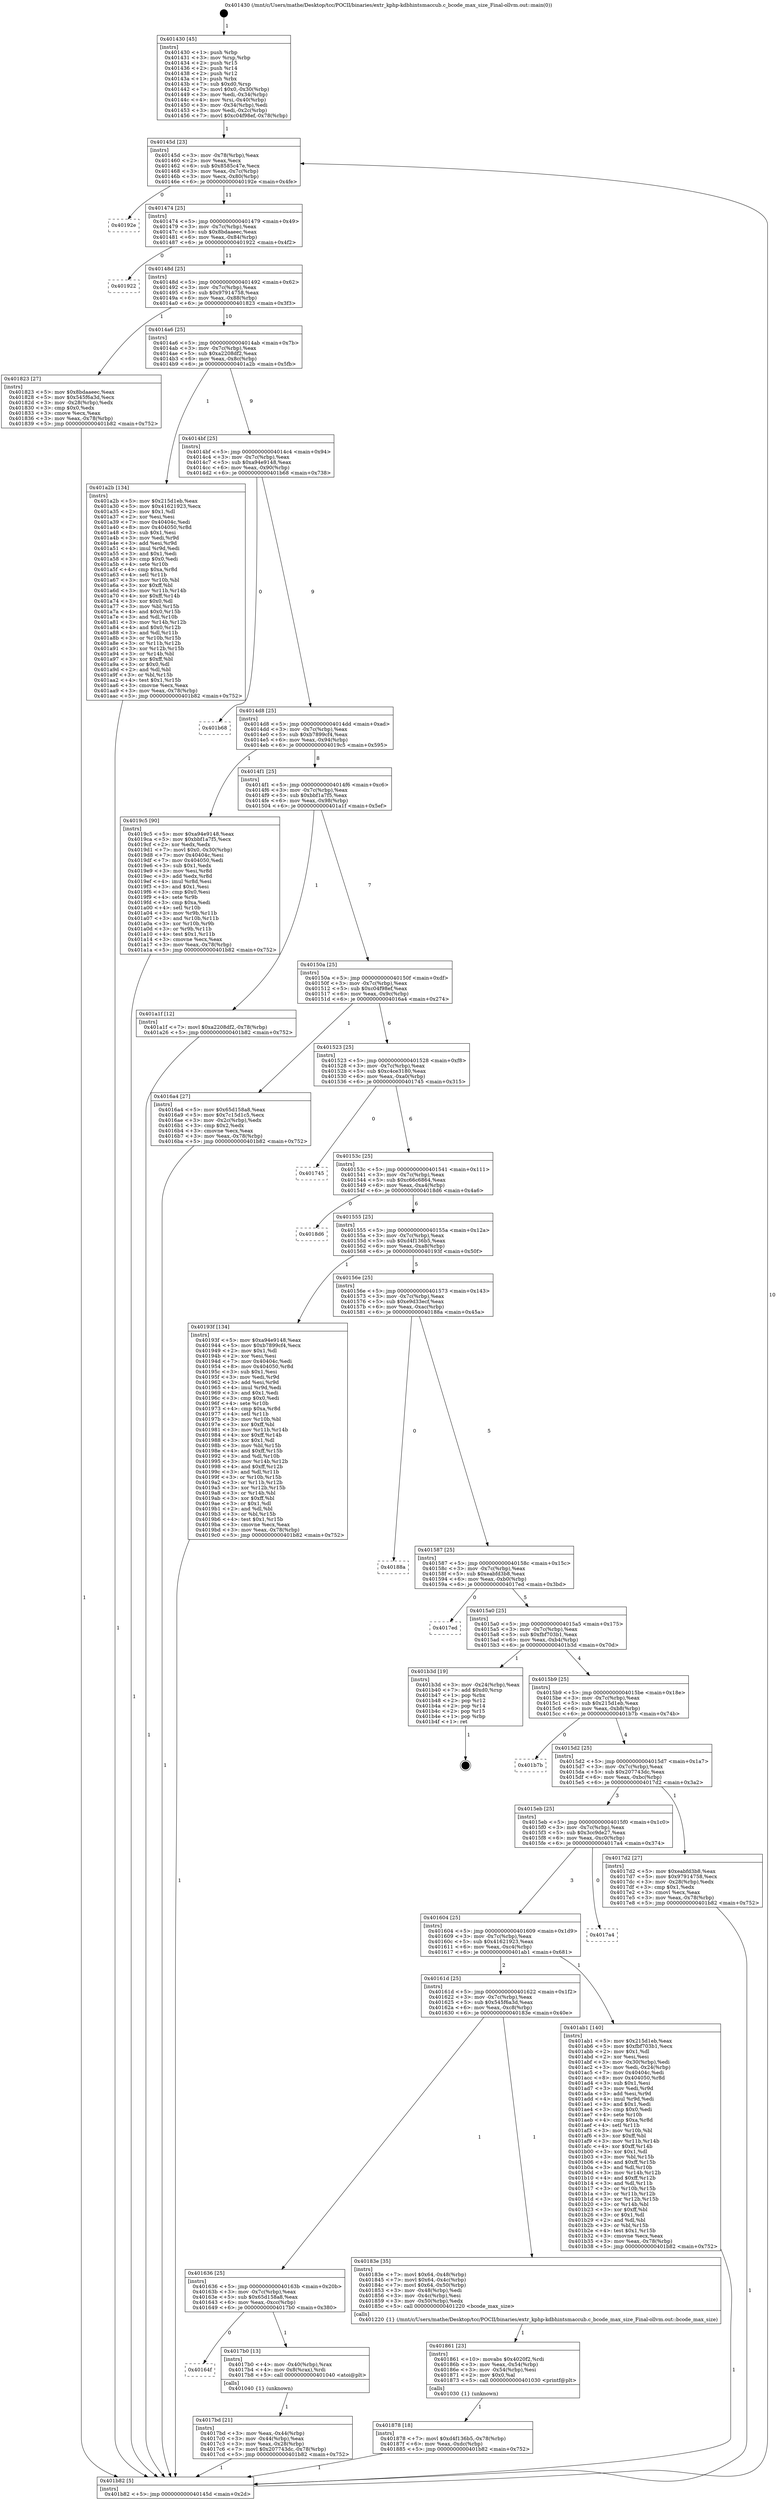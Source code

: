 digraph "0x401430" {
  label = "0x401430 (/mnt/c/Users/mathe/Desktop/tcc/POCII/binaries/extr_kphp-kdbhintsmaccub.c_bcode_max_size_Final-ollvm.out::main(0))"
  labelloc = "t"
  node[shape=record]

  Entry [label="",width=0.3,height=0.3,shape=circle,fillcolor=black,style=filled]
  "0x40145d" [label="{
     0x40145d [23]\l
     | [instrs]\l
     &nbsp;&nbsp;0x40145d \<+3\>: mov -0x78(%rbp),%eax\l
     &nbsp;&nbsp;0x401460 \<+2\>: mov %eax,%ecx\l
     &nbsp;&nbsp;0x401462 \<+6\>: sub $0x8585c47e,%ecx\l
     &nbsp;&nbsp;0x401468 \<+3\>: mov %eax,-0x7c(%rbp)\l
     &nbsp;&nbsp;0x40146b \<+3\>: mov %ecx,-0x80(%rbp)\l
     &nbsp;&nbsp;0x40146e \<+6\>: je 000000000040192e \<main+0x4fe\>\l
  }"]
  "0x40192e" [label="{
     0x40192e\l
  }", style=dashed]
  "0x401474" [label="{
     0x401474 [25]\l
     | [instrs]\l
     &nbsp;&nbsp;0x401474 \<+5\>: jmp 0000000000401479 \<main+0x49\>\l
     &nbsp;&nbsp;0x401479 \<+3\>: mov -0x7c(%rbp),%eax\l
     &nbsp;&nbsp;0x40147c \<+5\>: sub $0x8bdaaeec,%eax\l
     &nbsp;&nbsp;0x401481 \<+6\>: mov %eax,-0x84(%rbp)\l
     &nbsp;&nbsp;0x401487 \<+6\>: je 0000000000401922 \<main+0x4f2\>\l
  }"]
  Exit [label="",width=0.3,height=0.3,shape=circle,fillcolor=black,style=filled,peripheries=2]
  "0x401922" [label="{
     0x401922\l
  }", style=dashed]
  "0x40148d" [label="{
     0x40148d [25]\l
     | [instrs]\l
     &nbsp;&nbsp;0x40148d \<+5\>: jmp 0000000000401492 \<main+0x62\>\l
     &nbsp;&nbsp;0x401492 \<+3\>: mov -0x7c(%rbp),%eax\l
     &nbsp;&nbsp;0x401495 \<+5\>: sub $0x97914758,%eax\l
     &nbsp;&nbsp;0x40149a \<+6\>: mov %eax,-0x88(%rbp)\l
     &nbsp;&nbsp;0x4014a0 \<+6\>: je 0000000000401823 \<main+0x3f3\>\l
  }"]
  "0x401878" [label="{
     0x401878 [18]\l
     | [instrs]\l
     &nbsp;&nbsp;0x401878 \<+7\>: movl $0xd4f136b5,-0x78(%rbp)\l
     &nbsp;&nbsp;0x40187f \<+6\>: mov %eax,-0xdc(%rbp)\l
     &nbsp;&nbsp;0x401885 \<+5\>: jmp 0000000000401b82 \<main+0x752\>\l
  }"]
  "0x401823" [label="{
     0x401823 [27]\l
     | [instrs]\l
     &nbsp;&nbsp;0x401823 \<+5\>: mov $0x8bdaaeec,%eax\l
     &nbsp;&nbsp;0x401828 \<+5\>: mov $0x545f6a3d,%ecx\l
     &nbsp;&nbsp;0x40182d \<+3\>: mov -0x28(%rbp),%edx\l
     &nbsp;&nbsp;0x401830 \<+3\>: cmp $0x0,%edx\l
     &nbsp;&nbsp;0x401833 \<+3\>: cmove %ecx,%eax\l
     &nbsp;&nbsp;0x401836 \<+3\>: mov %eax,-0x78(%rbp)\l
     &nbsp;&nbsp;0x401839 \<+5\>: jmp 0000000000401b82 \<main+0x752\>\l
  }"]
  "0x4014a6" [label="{
     0x4014a6 [25]\l
     | [instrs]\l
     &nbsp;&nbsp;0x4014a6 \<+5\>: jmp 00000000004014ab \<main+0x7b\>\l
     &nbsp;&nbsp;0x4014ab \<+3\>: mov -0x7c(%rbp),%eax\l
     &nbsp;&nbsp;0x4014ae \<+5\>: sub $0xa2208df2,%eax\l
     &nbsp;&nbsp;0x4014b3 \<+6\>: mov %eax,-0x8c(%rbp)\l
     &nbsp;&nbsp;0x4014b9 \<+6\>: je 0000000000401a2b \<main+0x5fb\>\l
  }"]
  "0x401861" [label="{
     0x401861 [23]\l
     | [instrs]\l
     &nbsp;&nbsp;0x401861 \<+10\>: movabs $0x4020f2,%rdi\l
     &nbsp;&nbsp;0x40186b \<+3\>: mov %eax,-0x54(%rbp)\l
     &nbsp;&nbsp;0x40186e \<+3\>: mov -0x54(%rbp),%esi\l
     &nbsp;&nbsp;0x401871 \<+2\>: mov $0x0,%al\l
     &nbsp;&nbsp;0x401873 \<+5\>: call 0000000000401030 \<printf@plt\>\l
     | [calls]\l
     &nbsp;&nbsp;0x401030 \{1\} (unknown)\l
  }"]
  "0x401a2b" [label="{
     0x401a2b [134]\l
     | [instrs]\l
     &nbsp;&nbsp;0x401a2b \<+5\>: mov $0x215d1eb,%eax\l
     &nbsp;&nbsp;0x401a30 \<+5\>: mov $0x41621923,%ecx\l
     &nbsp;&nbsp;0x401a35 \<+2\>: mov $0x1,%dl\l
     &nbsp;&nbsp;0x401a37 \<+2\>: xor %esi,%esi\l
     &nbsp;&nbsp;0x401a39 \<+7\>: mov 0x40404c,%edi\l
     &nbsp;&nbsp;0x401a40 \<+8\>: mov 0x404050,%r8d\l
     &nbsp;&nbsp;0x401a48 \<+3\>: sub $0x1,%esi\l
     &nbsp;&nbsp;0x401a4b \<+3\>: mov %edi,%r9d\l
     &nbsp;&nbsp;0x401a4e \<+3\>: add %esi,%r9d\l
     &nbsp;&nbsp;0x401a51 \<+4\>: imul %r9d,%edi\l
     &nbsp;&nbsp;0x401a55 \<+3\>: and $0x1,%edi\l
     &nbsp;&nbsp;0x401a58 \<+3\>: cmp $0x0,%edi\l
     &nbsp;&nbsp;0x401a5b \<+4\>: sete %r10b\l
     &nbsp;&nbsp;0x401a5f \<+4\>: cmp $0xa,%r8d\l
     &nbsp;&nbsp;0x401a63 \<+4\>: setl %r11b\l
     &nbsp;&nbsp;0x401a67 \<+3\>: mov %r10b,%bl\l
     &nbsp;&nbsp;0x401a6a \<+3\>: xor $0xff,%bl\l
     &nbsp;&nbsp;0x401a6d \<+3\>: mov %r11b,%r14b\l
     &nbsp;&nbsp;0x401a70 \<+4\>: xor $0xff,%r14b\l
     &nbsp;&nbsp;0x401a74 \<+3\>: xor $0x0,%dl\l
     &nbsp;&nbsp;0x401a77 \<+3\>: mov %bl,%r15b\l
     &nbsp;&nbsp;0x401a7a \<+4\>: and $0x0,%r15b\l
     &nbsp;&nbsp;0x401a7e \<+3\>: and %dl,%r10b\l
     &nbsp;&nbsp;0x401a81 \<+3\>: mov %r14b,%r12b\l
     &nbsp;&nbsp;0x401a84 \<+4\>: and $0x0,%r12b\l
     &nbsp;&nbsp;0x401a88 \<+3\>: and %dl,%r11b\l
     &nbsp;&nbsp;0x401a8b \<+3\>: or %r10b,%r15b\l
     &nbsp;&nbsp;0x401a8e \<+3\>: or %r11b,%r12b\l
     &nbsp;&nbsp;0x401a91 \<+3\>: xor %r12b,%r15b\l
     &nbsp;&nbsp;0x401a94 \<+3\>: or %r14b,%bl\l
     &nbsp;&nbsp;0x401a97 \<+3\>: xor $0xff,%bl\l
     &nbsp;&nbsp;0x401a9a \<+3\>: or $0x0,%dl\l
     &nbsp;&nbsp;0x401a9d \<+2\>: and %dl,%bl\l
     &nbsp;&nbsp;0x401a9f \<+3\>: or %bl,%r15b\l
     &nbsp;&nbsp;0x401aa2 \<+4\>: test $0x1,%r15b\l
     &nbsp;&nbsp;0x401aa6 \<+3\>: cmovne %ecx,%eax\l
     &nbsp;&nbsp;0x401aa9 \<+3\>: mov %eax,-0x78(%rbp)\l
     &nbsp;&nbsp;0x401aac \<+5\>: jmp 0000000000401b82 \<main+0x752\>\l
  }"]
  "0x4014bf" [label="{
     0x4014bf [25]\l
     | [instrs]\l
     &nbsp;&nbsp;0x4014bf \<+5\>: jmp 00000000004014c4 \<main+0x94\>\l
     &nbsp;&nbsp;0x4014c4 \<+3\>: mov -0x7c(%rbp),%eax\l
     &nbsp;&nbsp;0x4014c7 \<+5\>: sub $0xa94e9148,%eax\l
     &nbsp;&nbsp;0x4014cc \<+6\>: mov %eax,-0x90(%rbp)\l
     &nbsp;&nbsp;0x4014d2 \<+6\>: je 0000000000401b68 \<main+0x738\>\l
  }"]
  "0x4017bd" [label="{
     0x4017bd [21]\l
     | [instrs]\l
     &nbsp;&nbsp;0x4017bd \<+3\>: mov %eax,-0x44(%rbp)\l
     &nbsp;&nbsp;0x4017c0 \<+3\>: mov -0x44(%rbp),%eax\l
     &nbsp;&nbsp;0x4017c3 \<+3\>: mov %eax,-0x28(%rbp)\l
     &nbsp;&nbsp;0x4017c6 \<+7\>: movl $0x207743dc,-0x78(%rbp)\l
     &nbsp;&nbsp;0x4017cd \<+5\>: jmp 0000000000401b82 \<main+0x752\>\l
  }"]
  "0x401b68" [label="{
     0x401b68\l
  }", style=dashed]
  "0x4014d8" [label="{
     0x4014d8 [25]\l
     | [instrs]\l
     &nbsp;&nbsp;0x4014d8 \<+5\>: jmp 00000000004014dd \<main+0xad\>\l
     &nbsp;&nbsp;0x4014dd \<+3\>: mov -0x7c(%rbp),%eax\l
     &nbsp;&nbsp;0x4014e0 \<+5\>: sub $0xb7899cf4,%eax\l
     &nbsp;&nbsp;0x4014e5 \<+6\>: mov %eax,-0x94(%rbp)\l
     &nbsp;&nbsp;0x4014eb \<+6\>: je 00000000004019c5 \<main+0x595\>\l
  }"]
  "0x40164f" [label="{
     0x40164f\l
  }", style=dashed]
  "0x4019c5" [label="{
     0x4019c5 [90]\l
     | [instrs]\l
     &nbsp;&nbsp;0x4019c5 \<+5\>: mov $0xa94e9148,%eax\l
     &nbsp;&nbsp;0x4019ca \<+5\>: mov $0xbbf1a7f5,%ecx\l
     &nbsp;&nbsp;0x4019cf \<+2\>: xor %edx,%edx\l
     &nbsp;&nbsp;0x4019d1 \<+7\>: movl $0x0,-0x30(%rbp)\l
     &nbsp;&nbsp;0x4019d8 \<+7\>: mov 0x40404c,%esi\l
     &nbsp;&nbsp;0x4019df \<+7\>: mov 0x404050,%edi\l
     &nbsp;&nbsp;0x4019e6 \<+3\>: sub $0x1,%edx\l
     &nbsp;&nbsp;0x4019e9 \<+3\>: mov %esi,%r8d\l
     &nbsp;&nbsp;0x4019ec \<+3\>: add %edx,%r8d\l
     &nbsp;&nbsp;0x4019ef \<+4\>: imul %r8d,%esi\l
     &nbsp;&nbsp;0x4019f3 \<+3\>: and $0x1,%esi\l
     &nbsp;&nbsp;0x4019f6 \<+3\>: cmp $0x0,%esi\l
     &nbsp;&nbsp;0x4019f9 \<+4\>: sete %r9b\l
     &nbsp;&nbsp;0x4019fd \<+3\>: cmp $0xa,%edi\l
     &nbsp;&nbsp;0x401a00 \<+4\>: setl %r10b\l
     &nbsp;&nbsp;0x401a04 \<+3\>: mov %r9b,%r11b\l
     &nbsp;&nbsp;0x401a07 \<+3\>: and %r10b,%r11b\l
     &nbsp;&nbsp;0x401a0a \<+3\>: xor %r10b,%r9b\l
     &nbsp;&nbsp;0x401a0d \<+3\>: or %r9b,%r11b\l
     &nbsp;&nbsp;0x401a10 \<+4\>: test $0x1,%r11b\l
     &nbsp;&nbsp;0x401a14 \<+3\>: cmovne %ecx,%eax\l
     &nbsp;&nbsp;0x401a17 \<+3\>: mov %eax,-0x78(%rbp)\l
     &nbsp;&nbsp;0x401a1a \<+5\>: jmp 0000000000401b82 \<main+0x752\>\l
  }"]
  "0x4014f1" [label="{
     0x4014f1 [25]\l
     | [instrs]\l
     &nbsp;&nbsp;0x4014f1 \<+5\>: jmp 00000000004014f6 \<main+0xc6\>\l
     &nbsp;&nbsp;0x4014f6 \<+3\>: mov -0x7c(%rbp),%eax\l
     &nbsp;&nbsp;0x4014f9 \<+5\>: sub $0xbbf1a7f5,%eax\l
     &nbsp;&nbsp;0x4014fe \<+6\>: mov %eax,-0x98(%rbp)\l
     &nbsp;&nbsp;0x401504 \<+6\>: je 0000000000401a1f \<main+0x5ef\>\l
  }"]
  "0x4017b0" [label="{
     0x4017b0 [13]\l
     | [instrs]\l
     &nbsp;&nbsp;0x4017b0 \<+4\>: mov -0x40(%rbp),%rax\l
     &nbsp;&nbsp;0x4017b4 \<+4\>: mov 0x8(%rax),%rdi\l
     &nbsp;&nbsp;0x4017b8 \<+5\>: call 0000000000401040 \<atoi@plt\>\l
     | [calls]\l
     &nbsp;&nbsp;0x401040 \{1\} (unknown)\l
  }"]
  "0x401a1f" [label="{
     0x401a1f [12]\l
     | [instrs]\l
     &nbsp;&nbsp;0x401a1f \<+7\>: movl $0xa2208df2,-0x78(%rbp)\l
     &nbsp;&nbsp;0x401a26 \<+5\>: jmp 0000000000401b82 \<main+0x752\>\l
  }"]
  "0x40150a" [label="{
     0x40150a [25]\l
     | [instrs]\l
     &nbsp;&nbsp;0x40150a \<+5\>: jmp 000000000040150f \<main+0xdf\>\l
     &nbsp;&nbsp;0x40150f \<+3\>: mov -0x7c(%rbp),%eax\l
     &nbsp;&nbsp;0x401512 \<+5\>: sub $0xc04f98ef,%eax\l
     &nbsp;&nbsp;0x401517 \<+6\>: mov %eax,-0x9c(%rbp)\l
     &nbsp;&nbsp;0x40151d \<+6\>: je 00000000004016a4 \<main+0x274\>\l
  }"]
  "0x401636" [label="{
     0x401636 [25]\l
     | [instrs]\l
     &nbsp;&nbsp;0x401636 \<+5\>: jmp 000000000040163b \<main+0x20b\>\l
     &nbsp;&nbsp;0x40163b \<+3\>: mov -0x7c(%rbp),%eax\l
     &nbsp;&nbsp;0x40163e \<+5\>: sub $0x65d158a8,%eax\l
     &nbsp;&nbsp;0x401643 \<+6\>: mov %eax,-0xcc(%rbp)\l
     &nbsp;&nbsp;0x401649 \<+6\>: je 00000000004017b0 \<main+0x380\>\l
  }"]
  "0x4016a4" [label="{
     0x4016a4 [27]\l
     | [instrs]\l
     &nbsp;&nbsp;0x4016a4 \<+5\>: mov $0x65d158a8,%eax\l
     &nbsp;&nbsp;0x4016a9 \<+5\>: mov $0x7c15d1c5,%ecx\l
     &nbsp;&nbsp;0x4016ae \<+3\>: mov -0x2c(%rbp),%edx\l
     &nbsp;&nbsp;0x4016b1 \<+3\>: cmp $0x2,%edx\l
     &nbsp;&nbsp;0x4016b4 \<+3\>: cmovne %ecx,%eax\l
     &nbsp;&nbsp;0x4016b7 \<+3\>: mov %eax,-0x78(%rbp)\l
     &nbsp;&nbsp;0x4016ba \<+5\>: jmp 0000000000401b82 \<main+0x752\>\l
  }"]
  "0x401523" [label="{
     0x401523 [25]\l
     | [instrs]\l
     &nbsp;&nbsp;0x401523 \<+5\>: jmp 0000000000401528 \<main+0xf8\>\l
     &nbsp;&nbsp;0x401528 \<+3\>: mov -0x7c(%rbp),%eax\l
     &nbsp;&nbsp;0x40152b \<+5\>: sub $0xc4ce3180,%eax\l
     &nbsp;&nbsp;0x401530 \<+6\>: mov %eax,-0xa0(%rbp)\l
     &nbsp;&nbsp;0x401536 \<+6\>: je 0000000000401745 \<main+0x315\>\l
  }"]
  "0x401b82" [label="{
     0x401b82 [5]\l
     | [instrs]\l
     &nbsp;&nbsp;0x401b82 \<+5\>: jmp 000000000040145d \<main+0x2d\>\l
  }"]
  "0x401430" [label="{
     0x401430 [45]\l
     | [instrs]\l
     &nbsp;&nbsp;0x401430 \<+1\>: push %rbp\l
     &nbsp;&nbsp;0x401431 \<+3\>: mov %rsp,%rbp\l
     &nbsp;&nbsp;0x401434 \<+2\>: push %r15\l
     &nbsp;&nbsp;0x401436 \<+2\>: push %r14\l
     &nbsp;&nbsp;0x401438 \<+2\>: push %r12\l
     &nbsp;&nbsp;0x40143a \<+1\>: push %rbx\l
     &nbsp;&nbsp;0x40143b \<+7\>: sub $0xd0,%rsp\l
     &nbsp;&nbsp;0x401442 \<+7\>: movl $0x0,-0x30(%rbp)\l
     &nbsp;&nbsp;0x401449 \<+3\>: mov %edi,-0x34(%rbp)\l
     &nbsp;&nbsp;0x40144c \<+4\>: mov %rsi,-0x40(%rbp)\l
     &nbsp;&nbsp;0x401450 \<+3\>: mov -0x34(%rbp),%edi\l
     &nbsp;&nbsp;0x401453 \<+3\>: mov %edi,-0x2c(%rbp)\l
     &nbsp;&nbsp;0x401456 \<+7\>: movl $0xc04f98ef,-0x78(%rbp)\l
  }"]
  "0x40183e" [label="{
     0x40183e [35]\l
     | [instrs]\l
     &nbsp;&nbsp;0x40183e \<+7\>: movl $0x64,-0x48(%rbp)\l
     &nbsp;&nbsp;0x401845 \<+7\>: movl $0x64,-0x4c(%rbp)\l
     &nbsp;&nbsp;0x40184c \<+7\>: movl $0x64,-0x50(%rbp)\l
     &nbsp;&nbsp;0x401853 \<+3\>: mov -0x48(%rbp),%edi\l
     &nbsp;&nbsp;0x401856 \<+3\>: mov -0x4c(%rbp),%esi\l
     &nbsp;&nbsp;0x401859 \<+3\>: mov -0x50(%rbp),%edx\l
     &nbsp;&nbsp;0x40185c \<+5\>: call 0000000000401220 \<bcode_max_size\>\l
     | [calls]\l
     &nbsp;&nbsp;0x401220 \{1\} (/mnt/c/Users/mathe/Desktop/tcc/POCII/binaries/extr_kphp-kdbhintsmaccub.c_bcode_max_size_Final-ollvm.out::bcode_max_size)\l
  }"]
  "0x401745" [label="{
     0x401745\l
  }", style=dashed]
  "0x40153c" [label="{
     0x40153c [25]\l
     | [instrs]\l
     &nbsp;&nbsp;0x40153c \<+5\>: jmp 0000000000401541 \<main+0x111\>\l
     &nbsp;&nbsp;0x401541 \<+3\>: mov -0x7c(%rbp),%eax\l
     &nbsp;&nbsp;0x401544 \<+5\>: sub $0xc66c6864,%eax\l
     &nbsp;&nbsp;0x401549 \<+6\>: mov %eax,-0xa4(%rbp)\l
     &nbsp;&nbsp;0x40154f \<+6\>: je 00000000004018d6 \<main+0x4a6\>\l
  }"]
  "0x40161d" [label="{
     0x40161d [25]\l
     | [instrs]\l
     &nbsp;&nbsp;0x40161d \<+5\>: jmp 0000000000401622 \<main+0x1f2\>\l
     &nbsp;&nbsp;0x401622 \<+3\>: mov -0x7c(%rbp),%eax\l
     &nbsp;&nbsp;0x401625 \<+5\>: sub $0x545f6a3d,%eax\l
     &nbsp;&nbsp;0x40162a \<+6\>: mov %eax,-0xc8(%rbp)\l
     &nbsp;&nbsp;0x401630 \<+6\>: je 000000000040183e \<main+0x40e\>\l
  }"]
  "0x4018d6" [label="{
     0x4018d6\l
  }", style=dashed]
  "0x401555" [label="{
     0x401555 [25]\l
     | [instrs]\l
     &nbsp;&nbsp;0x401555 \<+5\>: jmp 000000000040155a \<main+0x12a\>\l
     &nbsp;&nbsp;0x40155a \<+3\>: mov -0x7c(%rbp),%eax\l
     &nbsp;&nbsp;0x40155d \<+5\>: sub $0xd4f136b5,%eax\l
     &nbsp;&nbsp;0x401562 \<+6\>: mov %eax,-0xa8(%rbp)\l
     &nbsp;&nbsp;0x401568 \<+6\>: je 000000000040193f \<main+0x50f\>\l
  }"]
  "0x401ab1" [label="{
     0x401ab1 [140]\l
     | [instrs]\l
     &nbsp;&nbsp;0x401ab1 \<+5\>: mov $0x215d1eb,%eax\l
     &nbsp;&nbsp;0x401ab6 \<+5\>: mov $0xfbf703b1,%ecx\l
     &nbsp;&nbsp;0x401abb \<+2\>: mov $0x1,%dl\l
     &nbsp;&nbsp;0x401abd \<+2\>: xor %esi,%esi\l
     &nbsp;&nbsp;0x401abf \<+3\>: mov -0x30(%rbp),%edi\l
     &nbsp;&nbsp;0x401ac2 \<+3\>: mov %edi,-0x24(%rbp)\l
     &nbsp;&nbsp;0x401ac5 \<+7\>: mov 0x40404c,%edi\l
     &nbsp;&nbsp;0x401acc \<+8\>: mov 0x404050,%r8d\l
     &nbsp;&nbsp;0x401ad4 \<+3\>: sub $0x1,%esi\l
     &nbsp;&nbsp;0x401ad7 \<+3\>: mov %edi,%r9d\l
     &nbsp;&nbsp;0x401ada \<+3\>: add %esi,%r9d\l
     &nbsp;&nbsp;0x401add \<+4\>: imul %r9d,%edi\l
     &nbsp;&nbsp;0x401ae1 \<+3\>: and $0x1,%edi\l
     &nbsp;&nbsp;0x401ae4 \<+3\>: cmp $0x0,%edi\l
     &nbsp;&nbsp;0x401ae7 \<+4\>: sete %r10b\l
     &nbsp;&nbsp;0x401aeb \<+4\>: cmp $0xa,%r8d\l
     &nbsp;&nbsp;0x401aef \<+4\>: setl %r11b\l
     &nbsp;&nbsp;0x401af3 \<+3\>: mov %r10b,%bl\l
     &nbsp;&nbsp;0x401af6 \<+3\>: xor $0xff,%bl\l
     &nbsp;&nbsp;0x401af9 \<+3\>: mov %r11b,%r14b\l
     &nbsp;&nbsp;0x401afc \<+4\>: xor $0xff,%r14b\l
     &nbsp;&nbsp;0x401b00 \<+3\>: xor $0x1,%dl\l
     &nbsp;&nbsp;0x401b03 \<+3\>: mov %bl,%r15b\l
     &nbsp;&nbsp;0x401b06 \<+4\>: and $0xff,%r15b\l
     &nbsp;&nbsp;0x401b0a \<+3\>: and %dl,%r10b\l
     &nbsp;&nbsp;0x401b0d \<+3\>: mov %r14b,%r12b\l
     &nbsp;&nbsp;0x401b10 \<+4\>: and $0xff,%r12b\l
     &nbsp;&nbsp;0x401b14 \<+3\>: and %dl,%r11b\l
     &nbsp;&nbsp;0x401b17 \<+3\>: or %r10b,%r15b\l
     &nbsp;&nbsp;0x401b1a \<+3\>: or %r11b,%r12b\l
     &nbsp;&nbsp;0x401b1d \<+3\>: xor %r12b,%r15b\l
     &nbsp;&nbsp;0x401b20 \<+3\>: or %r14b,%bl\l
     &nbsp;&nbsp;0x401b23 \<+3\>: xor $0xff,%bl\l
     &nbsp;&nbsp;0x401b26 \<+3\>: or $0x1,%dl\l
     &nbsp;&nbsp;0x401b29 \<+2\>: and %dl,%bl\l
     &nbsp;&nbsp;0x401b2b \<+3\>: or %bl,%r15b\l
     &nbsp;&nbsp;0x401b2e \<+4\>: test $0x1,%r15b\l
     &nbsp;&nbsp;0x401b32 \<+3\>: cmovne %ecx,%eax\l
     &nbsp;&nbsp;0x401b35 \<+3\>: mov %eax,-0x78(%rbp)\l
     &nbsp;&nbsp;0x401b38 \<+5\>: jmp 0000000000401b82 \<main+0x752\>\l
  }"]
  "0x40193f" [label="{
     0x40193f [134]\l
     | [instrs]\l
     &nbsp;&nbsp;0x40193f \<+5\>: mov $0xa94e9148,%eax\l
     &nbsp;&nbsp;0x401944 \<+5\>: mov $0xb7899cf4,%ecx\l
     &nbsp;&nbsp;0x401949 \<+2\>: mov $0x1,%dl\l
     &nbsp;&nbsp;0x40194b \<+2\>: xor %esi,%esi\l
     &nbsp;&nbsp;0x40194d \<+7\>: mov 0x40404c,%edi\l
     &nbsp;&nbsp;0x401954 \<+8\>: mov 0x404050,%r8d\l
     &nbsp;&nbsp;0x40195c \<+3\>: sub $0x1,%esi\l
     &nbsp;&nbsp;0x40195f \<+3\>: mov %edi,%r9d\l
     &nbsp;&nbsp;0x401962 \<+3\>: add %esi,%r9d\l
     &nbsp;&nbsp;0x401965 \<+4\>: imul %r9d,%edi\l
     &nbsp;&nbsp;0x401969 \<+3\>: and $0x1,%edi\l
     &nbsp;&nbsp;0x40196c \<+3\>: cmp $0x0,%edi\l
     &nbsp;&nbsp;0x40196f \<+4\>: sete %r10b\l
     &nbsp;&nbsp;0x401973 \<+4\>: cmp $0xa,%r8d\l
     &nbsp;&nbsp;0x401977 \<+4\>: setl %r11b\l
     &nbsp;&nbsp;0x40197b \<+3\>: mov %r10b,%bl\l
     &nbsp;&nbsp;0x40197e \<+3\>: xor $0xff,%bl\l
     &nbsp;&nbsp;0x401981 \<+3\>: mov %r11b,%r14b\l
     &nbsp;&nbsp;0x401984 \<+4\>: xor $0xff,%r14b\l
     &nbsp;&nbsp;0x401988 \<+3\>: xor $0x1,%dl\l
     &nbsp;&nbsp;0x40198b \<+3\>: mov %bl,%r15b\l
     &nbsp;&nbsp;0x40198e \<+4\>: and $0xff,%r15b\l
     &nbsp;&nbsp;0x401992 \<+3\>: and %dl,%r10b\l
     &nbsp;&nbsp;0x401995 \<+3\>: mov %r14b,%r12b\l
     &nbsp;&nbsp;0x401998 \<+4\>: and $0xff,%r12b\l
     &nbsp;&nbsp;0x40199c \<+3\>: and %dl,%r11b\l
     &nbsp;&nbsp;0x40199f \<+3\>: or %r10b,%r15b\l
     &nbsp;&nbsp;0x4019a2 \<+3\>: or %r11b,%r12b\l
     &nbsp;&nbsp;0x4019a5 \<+3\>: xor %r12b,%r15b\l
     &nbsp;&nbsp;0x4019a8 \<+3\>: or %r14b,%bl\l
     &nbsp;&nbsp;0x4019ab \<+3\>: xor $0xff,%bl\l
     &nbsp;&nbsp;0x4019ae \<+3\>: or $0x1,%dl\l
     &nbsp;&nbsp;0x4019b1 \<+2\>: and %dl,%bl\l
     &nbsp;&nbsp;0x4019b3 \<+3\>: or %bl,%r15b\l
     &nbsp;&nbsp;0x4019b6 \<+4\>: test $0x1,%r15b\l
     &nbsp;&nbsp;0x4019ba \<+3\>: cmovne %ecx,%eax\l
     &nbsp;&nbsp;0x4019bd \<+3\>: mov %eax,-0x78(%rbp)\l
     &nbsp;&nbsp;0x4019c0 \<+5\>: jmp 0000000000401b82 \<main+0x752\>\l
  }"]
  "0x40156e" [label="{
     0x40156e [25]\l
     | [instrs]\l
     &nbsp;&nbsp;0x40156e \<+5\>: jmp 0000000000401573 \<main+0x143\>\l
     &nbsp;&nbsp;0x401573 \<+3\>: mov -0x7c(%rbp),%eax\l
     &nbsp;&nbsp;0x401576 \<+5\>: sub $0xe9d33ecf,%eax\l
     &nbsp;&nbsp;0x40157b \<+6\>: mov %eax,-0xac(%rbp)\l
     &nbsp;&nbsp;0x401581 \<+6\>: je 000000000040188a \<main+0x45a\>\l
  }"]
  "0x401604" [label="{
     0x401604 [25]\l
     | [instrs]\l
     &nbsp;&nbsp;0x401604 \<+5\>: jmp 0000000000401609 \<main+0x1d9\>\l
     &nbsp;&nbsp;0x401609 \<+3\>: mov -0x7c(%rbp),%eax\l
     &nbsp;&nbsp;0x40160c \<+5\>: sub $0x41621923,%eax\l
     &nbsp;&nbsp;0x401611 \<+6\>: mov %eax,-0xc4(%rbp)\l
     &nbsp;&nbsp;0x401617 \<+6\>: je 0000000000401ab1 \<main+0x681\>\l
  }"]
  "0x40188a" [label="{
     0x40188a\l
  }", style=dashed]
  "0x401587" [label="{
     0x401587 [25]\l
     | [instrs]\l
     &nbsp;&nbsp;0x401587 \<+5\>: jmp 000000000040158c \<main+0x15c\>\l
     &nbsp;&nbsp;0x40158c \<+3\>: mov -0x7c(%rbp),%eax\l
     &nbsp;&nbsp;0x40158f \<+5\>: sub $0xeabfd3b8,%eax\l
     &nbsp;&nbsp;0x401594 \<+6\>: mov %eax,-0xb0(%rbp)\l
     &nbsp;&nbsp;0x40159a \<+6\>: je 00000000004017ed \<main+0x3bd\>\l
  }"]
  "0x4017a4" [label="{
     0x4017a4\l
  }", style=dashed]
  "0x4017ed" [label="{
     0x4017ed\l
  }", style=dashed]
  "0x4015a0" [label="{
     0x4015a0 [25]\l
     | [instrs]\l
     &nbsp;&nbsp;0x4015a0 \<+5\>: jmp 00000000004015a5 \<main+0x175\>\l
     &nbsp;&nbsp;0x4015a5 \<+3\>: mov -0x7c(%rbp),%eax\l
     &nbsp;&nbsp;0x4015a8 \<+5\>: sub $0xfbf703b1,%eax\l
     &nbsp;&nbsp;0x4015ad \<+6\>: mov %eax,-0xb4(%rbp)\l
     &nbsp;&nbsp;0x4015b3 \<+6\>: je 0000000000401b3d \<main+0x70d\>\l
  }"]
  "0x4015eb" [label="{
     0x4015eb [25]\l
     | [instrs]\l
     &nbsp;&nbsp;0x4015eb \<+5\>: jmp 00000000004015f0 \<main+0x1c0\>\l
     &nbsp;&nbsp;0x4015f0 \<+3\>: mov -0x7c(%rbp),%eax\l
     &nbsp;&nbsp;0x4015f3 \<+5\>: sub $0x3cc9de27,%eax\l
     &nbsp;&nbsp;0x4015f8 \<+6\>: mov %eax,-0xc0(%rbp)\l
     &nbsp;&nbsp;0x4015fe \<+6\>: je 00000000004017a4 \<main+0x374\>\l
  }"]
  "0x401b3d" [label="{
     0x401b3d [19]\l
     | [instrs]\l
     &nbsp;&nbsp;0x401b3d \<+3\>: mov -0x24(%rbp),%eax\l
     &nbsp;&nbsp;0x401b40 \<+7\>: add $0xd0,%rsp\l
     &nbsp;&nbsp;0x401b47 \<+1\>: pop %rbx\l
     &nbsp;&nbsp;0x401b48 \<+2\>: pop %r12\l
     &nbsp;&nbsp;0x401b4a \<+2\>: pop %r14\l
     &nbsp;&nbsp;0x401b4c \<+2\>: pop %r15\l
     &nbsp;&nbsp;0x401b4e \<+1\>: pop %rbp\l
     &nbsp;&nbsp;0x401b4f \<+1\>: ret\l
  }"]
  "0x4015b9" [label="{
     0x4015b9 [25]\l
     | [instrs]\l
     &nbsp;&nbsp;0x4015b9 \<+5\>: jmp 00000000004015be \<main+0x18e\>\l
     &nbsp;&nbsp;0x4015be \<+3\>: mov -0x7c(%rbp),%eax\l
     &nbsp;&nbsp;0x4015c1 \<+5\>: sub $0x215d1eb,%eax\l
     &nbsp;&nbsp;0x4015c6 \<+6\>: mov %eax,-0xb8(%rbp)\l
     &nbsp;&nbsp;0x4015cc \<+6\>: je 0000000000401b7b \<main+0x74b\>\l
  }"]
  "0x4017d2" [label="{
     0x4017d2 [27]\l
     | [instrs]\l
     &nbsp;&nbsp;0x4017d2 \<+5\>: mov $0xeabfd3b8,%eax\l
     &nbsp;&nbsp;0x4017d7 \<+5\>: mov $0x97914758,%ecx\l
     &nbsp;&nbsp;0x4017dc \<+3\>: mov -0x28(%rbp),%edx\l
     &nbsp;&nbsp;0x4017df \<+3\>: cmp $0x1,%edx\l
     &nbsp;&nbsp;0x4017e2 \<+3\>: cmovl %ecx,%eax\l
     &nbsp;&nbsp;0x4017e5 \<+3\>: mov %eax,-0x78(%rbp)\l
     &nbsp;&nbsp;0x4017e8 \<+5\>: jmp 0000000000401b82 \<main+0x752\>\l
  }"]
  "0x401b7b" [label="{
     0x401b7b\l
  }", style=dashed]
  "0x4015d2" [label="{
     0x4015d2 [25]\l
     | [instrs]\l
     &nbsp;&nbsp;0x4015d2 \<+5\>: jmp 00000000004015d7 \<main+0x1a7\>\l
     &nbsp;&nbsp;0x4015d7 \<+3\>: mov -0x7c(%rbp),%eax\l
     &nbsp;&nbsp;0x4015da \<+5\>: sub $0x207743dc,%eax\l
     &nbsp;&nbsp;0x4015df \<+6\>: mov %eax,-0xbc(%rbp)\l
     &nbsp;&nbsp;0x4015e5 \<+6\>: je 00000000004017d2 \<main+0x3a2\>\l
  }"]
  Entry -> "0x401430" [label=" 1"]
  "0x40145d" -> "0x40192e" [label=" 0"]
  "0x40145d" -> "0x401474" [label=" 11"]
  "0x401b3d" -> Exit [label=" 1"]
  "0x401474" -> "0x401922" [label=" 0"]
  "0x401474" -> "0x40148d" [label=" 11"]
  "0x401ab1" -> "0x401b82" [label=" 1"]
  "0x40148d" -> "0x401823" [label=" 1"]
  "0x40148d" -> "0x4014a6" [label=" 10"]
  "0x401a2b" -> "0x401b82" [label=" 1"]
  "0x4014a6" -> "0x401a2b" [label=" 1"]
  "0x4014a6" -> "0x4014bf" [label=" 9"]
  "0x401a1f" -> "0x401b82" [label=" 1"]
  "0x4014bf" -> "0x401b68" [label=" 0"]
  "0x4014bf" -> "0x4014d8" [label=" 9"]
  "0x4019c5" -> "0x401b82" [label=" 1"]
  "0x4014d8" -> "0x4019c5" [label=" 1"]
  "0x4014d8" -> "0x4014f1" [label=" 8"]
  "0x40193f" -> "0x401b82" [label=" 1"]
  "0x4014f1" -> "0x401a1f" [label=" 1"]
  "0x4014f1" -> "0x40150a" [label=" 7"]
  "0x401878" -> "0x401b82" [label=" 1"]
  "0x40150a" -> "0x4016a4" [label=" 1"]
  "0x40150a" -> "0x401523" [label=" 6"]
  "0x4016a4" -> "0x401b82" [label=" 1"]
  "0x401430" -> "0x40145d" [label=" 1"]
  "0x401b82" -> "0x40145d" [label=" 10"]
  "0x40183e" -> "0x401861" [label=" 1"]
  "0x401523" -> "0x401745" [label=" 0"]
  "0x401523" -> "0x40153c" [label=" 6"]
  "0x401823" -> "0x401b82" [label=" 1"]
  "0x40153c" -> "0x4018d6" [label=" 0"]
  "0x40153c" -> "0x401555" [label=" 6"]
  "0x4017bd" -> "0x401b82" [label=" 1"]
  "0x401555" -> "0x40193f" [label=" 1"]
  "0x401555" -> "0x40156e" [label=" 5"]
  "0x4017b0" -> "0x4017bd" [label=" 1"]
  "0x40156e" -> "0x40188a" [label=" 0"]
  "0x40156e" -> "0x401587" [label=" 5"]
  "0x401636" -> "0x4017b0" [label=" 1"]
  "0x401587" -> "0x4017ed" [label=" 0"]
  "0x401587" -> "0x4015a0" [label=" 5"]
  "0x401861" -> "0x401878" [label=" 1"]
  "0x4015a0" -> "0x401b3d" [label=" 1"]
  "0x4015a0" -> "0x4015b9" [label=" 4"]
  "0x40161d" -> "0x40183e" [label=" 1"]
  "0x4015b9" -> "0x401b7b" [label=" 0"]
  "0x4015b9" -> "0x4015d2" [label=" 4"]
  "0x4017d2" -> "0x401b82" [label=" 1"]
  "0x4015d2" -> "0x4017d2" [label=" 1"]
  "0x4015d2" -> "0x4015eb" [label=" 3"]
  "0x40161d" -> "0x401636" [label=" 1"]
  "0x4015eb" -> "0x4017a4" [label=" 0"]
  "0x4015eb" -> "0x401604" [label=" 3"]
  "0x401636" -> "0x40164f" [label=" 0"]
  "0x401604" -> "0x401ab1" [label=" 1"]
  "0x401604" -> "0x40161d" [label=" 2"]
}
